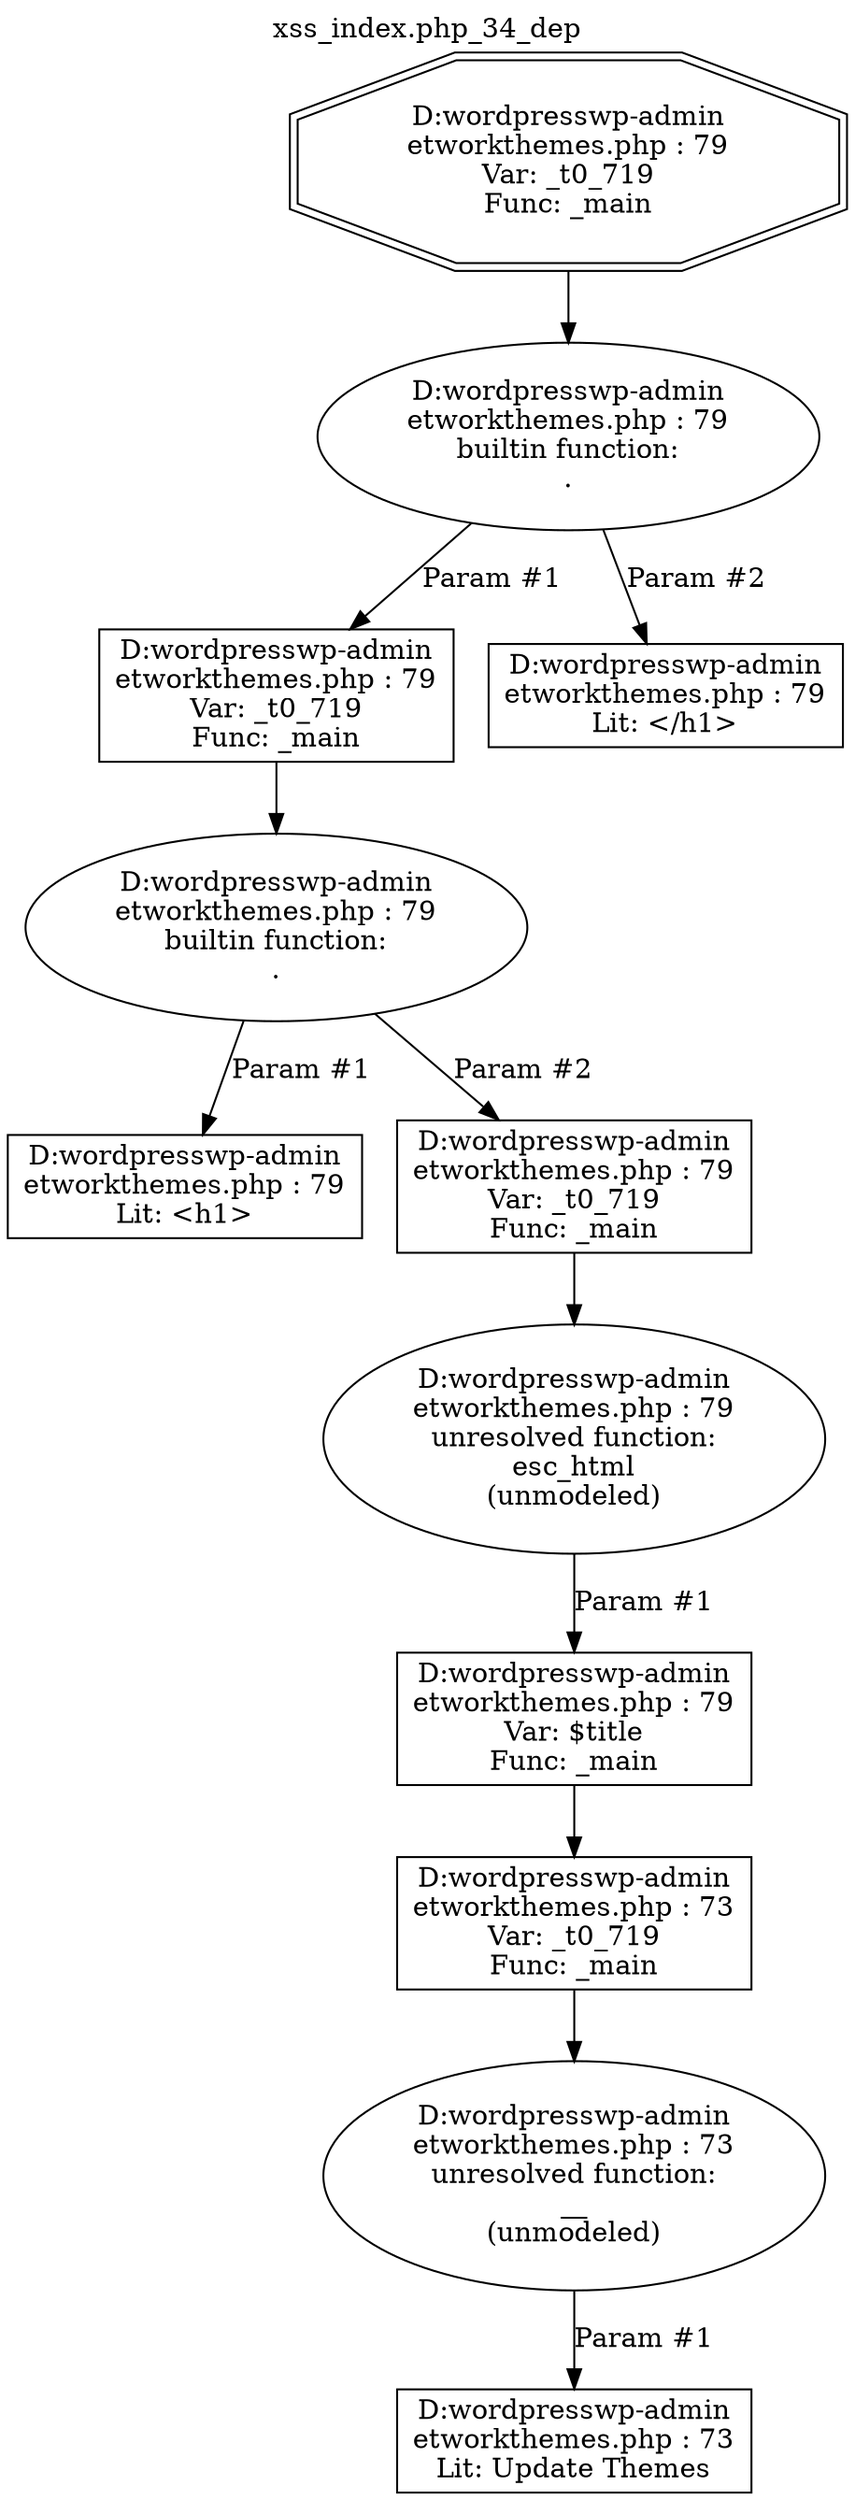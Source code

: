 digraph cfg {
  label="xss_index.php_34_dep";
  labelloc=t;
  n1 [shape=doubleoctagon, label="D:\wordpress\wp-admin\network\themes.php : 79\nVar: _t0_719\nFunc: _main\n"];
  n2 [shape=ellipse, label="D:\wordpress\wp-admin\network\themes.php : 79\nbuiltin function:\n.\n"];
  n3 [shape=box, label="D:\wordpress\wp-admin\network\themes.php : 79\nVar: _t0_719\nFunc: _main\n"];
  n4 [shape=ellipse, label="D:\wordpress\wp-admin\network\themes.php : 79\nbuiltin function:\n.\n"];
  n5 [shape=box, label="D:\wordpress\wp-admin\network\themes.php : 79\nLit: <h1>\n"];
  n6 [shape=box, label="D:\wordpress\wp-admin\network\themes.php : 79\nVar: _t0_719\nFunc: _main\n"];
  n7 [shape=ellipse, label="D:\wordpress\wp-admin\network\themes.php : 79\nunresolved function:\nesc_html\n(unmodeled)\n"];
  n8 [shape=box, label="D:\wordpress\wp-admin\network\themes.php : 79\nVar: $title\nFunc: _main\n"];
  n9 [shape=box, label="D:\wordpress\wp-admin\network\themes.php : 73\nVar: _t0_719\nFunc: _main\n"];
  n10 [shape=ellipse, label="D:\wordpress\wp-admin\network\themes.php : 73\nunresolved function:\n__\n(unmodeled)\n"];
  n11 [shape=box, label="D:\wordpress\wp-admin\network\themes.php : 73\nLit: Update Themes\n"];
  n12 [shape=box, label="D:\wordpress\wp-admin\network\themes.php : 79\nLit: </h1>\n"];
  n1 -> n2;
  n3 -> n4;
  n4 -> n5[label="Param #1"];
  n4 -> n6[label="Param #2"];
  n6 -> n7;
  n9 -> n10;
  n10 -> n11[label="Param #1"];
  n8 -> n9;
  n7 -> n8[label="Param #1"];
  n2 -> n3[label="Param #1"];
  n2 -> n12[label="Param #2"];
}
